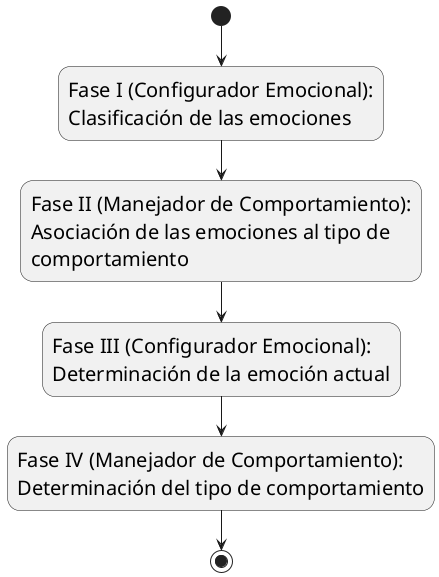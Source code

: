 @startuml

skinparam defaultFontSize 20

(*) --> "Fase I (Configurador Emocional):
Clasificación de las emociones" as fase1

fase1 --> "Fase II (Manejador de Comportamiento):
Asociación de las emociones al tipo de
comportamiento" as fase2

fase2 --> "Fase III (Configurador Emocional):
Determinación de la emoción actual" as fase3

fase3 --> "Fase IV (Manejador de Comportamiento):
Determinación del tipo de comportamiento" as fase4

fase4 --> (*)

@enduml
